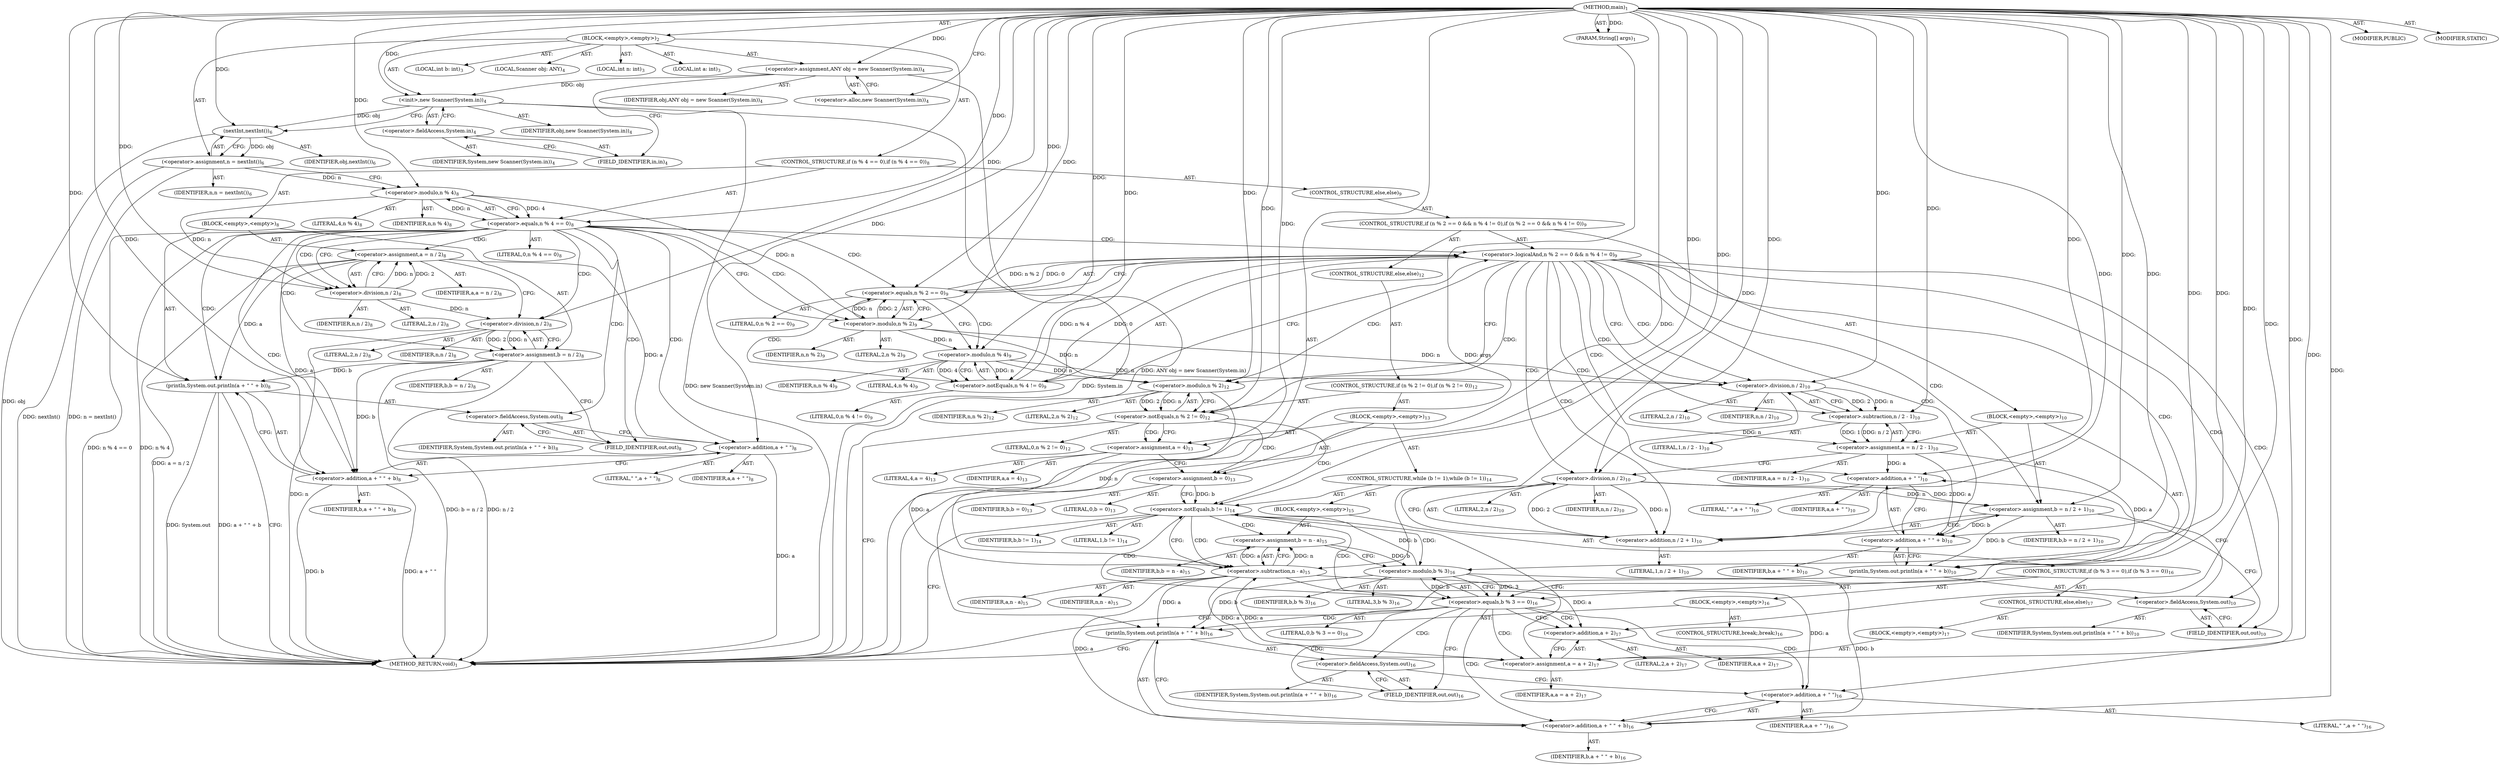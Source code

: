 digraph "main" {  
"19" [label = <(METHOD,main)<SUB>1</SUB>> ]
"20" [label = <(PARAM,String[] args)<SUB>1</SUB>> ]
"21" [label = <(BLOCK,&lt;empty&gt;,&lt;empty&gt;)<SUB>2</SUB>> ]
"22" [label = <(LOCAL,int n: int)<SUB>3</SUB>> ]
"23" [label = <(LOCAL,int a: int)<SUB>3</SUB>> ]
"24" [label = <(LOCAL,int b: int)<SUB>3</SUB>> ]
"4" [label = <(LOCAL,Scanner obj: ANY)<SUB>4</SUB>> ]
"25" [label = <(&lt;operator&gt;.assignment,ANY obj = new Scanner(System.in))<SUB>4</SUB>> ]
"26" [label = <(IDENTIFIER,obj,ANY obj = new Scanner(System.in))<SUB>4</SUB>> ]
"27" [label = <(&lt;operator&gt;.alloc,new Scanner(System.in))<SUB>4</SUB>> ]
"28" [label = <(&lt;init&gt;,new Scanner(System.in))<SUB>4</SUB>> ]
"3" [label = <(IDENTIFIER,obj,new Scanner(System.in))<SUB>4</SUB>> ]
"29" [label = <(&lt;operator&gt;.fieldAccess,System.in)<SUB>4</SUB>> ]
"30" [label = <(IDENTIFIER,System,new Scanner(System.in))<SUB>4</SUB>> ]
"31" [label = <(FIELD_IDENTIFIER,in,in)<SUB>4</SUB>> ]
"32" [label = <(&lt;operator&gt;.assignment,n = nextInt())<SUB>6</SUB>> ]
"33" [label = <(IDENTIFIER,n,n = nextInt())<SUB>6</SUB>> ]
"34" [label = <(nextInt,nextInt())<SUB>6</SUB>> ]
"35" [label = <(IDENTIFIER,obj,nextInt())<SUB>6</SUB>> ]
"36" [label = <(CONTROL_STRUCTURE,if (n % 4 == 0),if (n % 4 == 0))<SUB>8</SUB>> ]
"37" [label = <(&lt;operator&gt;.equals,n % 4 == 0)<SUB>8</SUB>> ]
"38" [label = <(&lt;operator&gt;.modulo,n % 4)<SUB>8</SUB>> ]
"39" [label = <(IDENTIFIER,n,n % 4)<SUB>8</SUB>> ]
"40" [label = <(LITERAL,4,n % 4)<SUB>8</SUB>> ]
"41" [label = <(LITERAL,0,n % 4 == 0)<SUB>8</SUB>> ]
"42" [label = <(BLOCK,&lt;empty&gt;,&lt;empty&gt;)<SUB>8</SUB>> ]
"43" [label = <(&lt;operator&gt;.assignment,a = n / 2)<SUB>8</SUB>> ]
"44" [label = <(IDENTIFIER,a,a = n / 2)<SUB>8</SUB>> ]
"45" [label = <(&lt;operator&gt;.division,n / 2)<SUB>8</SUB>> ]
"46" [label = <(IDENTIFIER,n,n / 2)<SUB>8</SUB>> ]
"47" [label = <(LITERAL,2,n / 2)<SUB>8</SUB>> ]
"48" [label = <(&lt;operator&gt;.assignment,b = n / 2)<SUB>8</SUB>> ]
"49" [label = <(IDENTIFIER,b,b = n / 2)<SUB>8</SUB>> ]
"50" [label = <(&lt;operator&gt;.division,n / 2)<SUB>8</SUB>> ]
"51" [label = <(IDENTIFIER,n,n / 2)<SUB>8</SUB>> ]
"52" [label = <(LITERAL,2,n / 2)<SUB>8</SUB>> ]
"53" [label = <(println,System.out.println(a + &quot; &quot; + b))<SUB>8</SUB>> ]
"54" [label = <(&lt;operator&gt;.fieldAccess,System.out)<SUB>8</SUB>> ]
"55" [label = <(IDENTIFIER,System,System.out.println(a + &quot; &quot; + b))<SUB>8</SUB>> ]
"56" [label = <(FIELD_IDENTIFIER,out,out)<SUB>8</SUB>> ]
"57" [label = <(&lt;operator&gt;.addition,a + &quot; &quot; + b)<SUB>8</SUB>> ]
"58" [label = <(&lt;operator&gt;.addition,a + &quot; &quot;)<SUB>8</SUB>> ]
"59" [label = <(IDENTIFIER,a,a + &quot; &quot;)<SUB>8</SUB>> ]
"60" [label = <(LITERAL,&quot; &quot;,a + &quot; &quot;)<SUB>8</SUB>> ]
"61" [label = <(IDENTIFIER,b,a + &quot; &quot; + b)<SUB>8</SUB>> ]
"62" [label = <(CONTROL_STRUCTURE,else,else)<SUB>9</SUB>> ]
"63" [label = <(CONTROL_STRUCTURE,if (n % 2 == 0 &amp;&amp; n % 4 != 0),if (n % 2 == 0 &amp;&amp; n % 4 != 0))<SUB>9</SUB>> ]
"64" [label = <(&lt;operator&gt;.logicalAnd,n % 2 == 0 &amp;&amp; n % 4 != 0)<SUB>9</SUB>> ]
"65" [label = <(&lt;operator&gt;.equals,n % 2 == 0)<SUB>9</SUB>> ]
"66" [label = <(&lt;operator&gt;.modulo,n % 2)<SUB>9</SUB>> ]
"67" [label = <(IDENTIFIER,n,n % 2)<SUB>9</SUB>> ]
"68" [label = <(LITERAL,2,n % 2)<SUB>9</SUB>> ]
"69" [label = <(LITERAL,0,n % 2 == 0)<SUB>9</SUB>> ]
"70" [label = <(&lt;operator&gt;.notEquals,n % 4 != 0)<SUB>9</SUB>> ]
"71" [label = <(&lt;operator&gt;.modulo,n % 4)<SUB>9</SUB>> ]
"72" [label = <(IDENTIFIER,n,n % 4)<SUB>9</SUB>> ]
"73" [label = <(LITERAL,4,n % 4)<SUB>9</SUB>> ]
"74" [label = <(LITERAL,0,n % 4 != 0)<SUB>9</SUB>> ]
"75" [label = <(BLOCK,&lt;empty&gt;,&lt;empty&gt;)<SUB>10</SUB>> ]
"76" [label = <(&lt;operator&gt;.assignment,a = n / 2 - 1)<SUB>10</SUB>> ]
"77" [label = <(IDENTIFIER,a,a = n / 2 - 1)<SUB>10</SUB>> ]
"78" [label = <(&lt;operator&gt;.subtraction,n / 2 - 1)<SUB>10</SUB>> ]
"79" [label = <(&lt;operator&gt;.division,n / 2)<SUB>10</SUB>> ]
"80" [label = <(IDENTIFIER,n,n / 2)<SUB>10</SUB>> ]
"81" [label = <(LITERAL,2,n / 2)<SUB>10</SUB>> ]
"82" [label = <(LITERAL,1,n / 2 - 1)<SUB>10</SUB>> ]
"83" [label = <(&lt;operator&gt;.assignment,b = n / 2 + 1)<SUB>10</SUB>> ]
"84" [label = <(IDENTIFIER,b,b = n / 2 + 1)<SUB>10</SUB>> ]
"85" [label = <(&lt;operator&gt;.addition,n / 2 + 1)<SUB>10</SUB>> ]
"86" [label = <(&lt;operator&gt;.division,n / 2)<SUB>10</SUB>> ]
"87" [label = <(IDENTIFIER,n,n / 2)<SUB>10</SUB>> ]
"88" [label = <(LITERAL,2,n / 2)<SUB>10</SUB>> ]
"89" [label = <(LITERAL,1,n / 2 + 1)<SUB>10</SUB>> ]
"90" [label = <(println,System.out.println(a + &quot; &quot; + b))<SUB>10</SUB>> ]
"91" [label = <(&lt;operator&gt;.fieldAccess,System.out)<SUB>10</SUB>> ]
"92" [label = <(IDENTIFIER,System,System.out.println(a + &quot; &quot; + b))<SUB>10</SUB>> ]
"93" [label = <(FIELD_IDENTIFIER,out,out)<SUB>10</SUB>> ]
"94" [label = <(&lt;operator&gt;.addition,a + &quot; &quot; + b)<SUB>10</SUB>> ]
"95" [label = <(&lt;operator&gt;.addition,a + &quot; &quot;)<SUB>10</SUB>> ]
"96" [label = <(IDENTIFIER,a,a + &quot; &quot;)<SUB>10</SUB>> ]
"97" [label = <(LITERAL,&quot; &quot;,a + &quot; &quot;)<SUB>10</SUB>> ]
"98" [label = <(IDENTIFIER,b,a + &quot; &quot; + b)<SUB>10</SUB>> ]
"99" [label = <(CONTROL_STRUCTURE,else,else)<SUB>12</SUB>> ]
"100" [label = <(CONTROL_STRUCTURE,if (n % 2 != 0),if (n % 2 != 0))<SUB>12</SUB>> ]
"101" [label = <(&lt;operator&gt;.notEquals,n % 2 != 0)<SUB>12</SUB>> ]
"102" [label = <(&lt;operator&gt;.modulo,n % 2)<SUB>12</SUB>> ]
"103" [label = <(IDENTIFIER,n,n % 2)<SUB>12</SUB>> ]
"104" [label = <(LITERAL,2,n % 2)<SUB>12</SUB>> ]
"105" [label = <(LITERAL,0,n % 2 != 0)<SUB>12</SUB>> ]
"106" [label = <(BLOCK,&lt;empty&gt;,&lt;empty&gt;)<SUB>13</SUB>> ]
"107" [label = <(&lt;operator&gt;.assignment,a = 4)<SUB>13</SUB>> ]
"108" [label = <(IDENTIFIER,a,a = 4)<SUB>13</SUB>> ]
"109" [label = <(LITERAL,4,a = 4)<SUB>13</SUB>> ]
"110" [label = <(&lt;operator&gt;.assignment,b = 0)<SUB>13</SUB>> ]
"111" [label = <(IDENTIFIER,b,b = 0)<SUB>13</SUB>> ]
"112" [label = <(LITERAL,0,b = 0)<SUB>13</SUB>> ]
"113" [label = <(CONTROL_STRUCTURE,while (b != 1),while (b != 1))<SUB>14</SUB>> ]
"114" [label = <(&lt;operator&gt;.notEquals,b != 1)<SUB>14</SUB>> ]
"115" [label = <(IDENTIFIER,b,b != 1)<SUB>14</SUB>> ]
"116" [label = <(LITERAL,1,b != 1)<SUB>14</SUB>> ]
"117" [label = <(BLOCK,&lt;empty&gt;,&lt;empty&gt;)<SUB>15</SUB>> ]
"118" [label = <(&lt;operator&gt;.assignment,b = n - a)<SUB>15</SUB>> ]
"119" [label = <(IDENTIFIER,b,b = n - a)<SUB>15</SUB>> ]
"120" [label = <(&lt;operator&gt;.subtraction,n - a)<SUB>15</SUB>> ]
"121" [label = <(IDENTIFIER,n,n - a)<SUB>15</SUB>> ]
"122" [label = <(IDENTIFIER,a,n - a)<SUB>15</SUB>> ]
"123" [label = <(CONTROL_STRUCTURE,if (b % 3 == 0),if (b % 3 == 0))<SUB>16</SUB>> ]
"124" [label = <(&lt;operator&gt;.equals,b % 3 == 0)<SUB>16</SUB>> ]
"125" [label = <(&lt;operator&gt;.modulo,b % 3)<SUB>16</SUB>> ]
"126" [label = <(IDENTIFIER,b,b % 3)<SUB>16</SUB>> ]
"127" [label = <(LITERAL,3,b % 3)<SUB>16</SUB>> ]
"128" [label = <(LITERAL,0,b % 3 == 0)<SUB>16</SUB>> ]
"129" [label = <(BLOCK,&lt;empty&gt;,&lt;empty&gt;)<SUB>16</SUB>> ]
"130" [label = <(println,System.out.println(a + &quot; &quot; + b))<SUB>16</SUB>> ]
"131" [label = <(&lt;operator&gt;.fieldAccess,System.out)<SUB>16</SUB>> ]
"132" [label = <(IDENTIFIER,System,System.out.println(a + &quot; &quot; + b))<SUB>16</SUB>> ]
"133" [label = <(FIELD_IDENTIFIER,out,out)<SUB>16</SUB>> ]
"134" [label = <(&lt;operator&gt;.addition,a + &quot; &quot; + b)<SUB>16</SUB>> ]
"135" [label = <(&lt;operator&gt;.addition,a + &quot; &quot;)<SUB>16</SUB>> ]
"136" [label = <(IDENTIFIER,a,a + &quot; &quot;)<SUB>16</SUB>> ]
"137" [label = <(LITERAL,&quot; &quot;,a + &quot; &quot;)<SUB>16</SUB>> ]
"138" [label = <(IDENTIFIER,b,a + &quot; &quot; + b)<SUB>16</SUB>> ]
"139" [label = <(CONTROL_STRUCTURE,break;,break;)<SUB>16</SUB>> ]
"140" [label = <(CONTROL_STRUCTURE,else,else)<SUB>17</SUB>> ]
"141" [label = <(BLOCK,&lt;empty&gt;,&lt;empty&gt;)<SUB>17</SUB>> ]
"142" [label = <(&lt;operator&gt;.assignment,a = a + 2)<SUB>17</SUB>> ]
"143" [label = <(IDENTIFIER,a,a = a + 2)<SUB>17</SUB>> ]
"144" [label = <(&lt;operator&gt;.addition,a + 2)<SUB>17</SUB>> ]
"145" [label = <(IDENTIFIER,a,a + 2)<SUB>17</SUB>> ]
"146" [label = <(LITERAL,2,a + 2)<SUB>17</SUB>> ]
"147" [label = <(MODIFIER,PUBLIC)> ]
"148" [label = <(MODIFIER,STATIC)> ]
"149" [label = <(METHOD_RETURN,void)<SUB>1</SUB>> ]
  "19" -> "20"  [ label = "AST: "] 
  "19" -> "21"  [ label = "AST: "] 
  "19" -> "147"  [ label = "AST: "] 
  "19" -> "148"  [ label = "AST: "] 
  "19" -> "149"  [ label = "AST: "] 
  "21" -> "22"  [ label = "AST: "] 
  "21" -> "23"  [ label = "AST: "] 
  "21" -> "24"  [ label = "AST: "] 
  "21" -> "4"  [ label = "AST: "] 
  "21" -> "25"  [ label = "AST: "] 
  "21" -> "28"  [ label = "AST: "] 
  "21" -> "32"  [ label = "AST: "] 
  "21" -> "36"  [ label = "AST: "] 
  "25" -> "26"  [ label = "AST: "] 
  "25" -> "27"  [ label = "AST: "] 
  "28" -> "3"  [ label = "AST: "] 
  "28" -> "29"  [ label = "AST: "] 
  "29" -> "30"  [ label = "AST: "] 
  "29" -> "31"  [ label = "AST: "] 
  "32" -> "33"  [ label = "AST: "] 
  "32" -> "34"  [ label = "AST: "] 
  "34" -> "35"  [ label = "AST: "] 
  "36" -> "37"  [ label = "AST: "] 
  "36" -> "42"  [ label = "AST: "] 
  "36" -> "62"  [ label = "AST: "] 
  "37" -> "38"  [ label = "AST: "] 
  "37" -> "41"  [ label = "AST: "] 
  "38" -> "39"  [ label = "AST: "] 
  "38" -> "40"  [ label = "AST: "] 
  "42" -> "43"  [ label = "AST: "] 
  "42" -> "48"  [ label = "AST: "] 
  "42" -> "53"  [ label = "AST: "] 
  "43" -> "44"  [ label = "AST: "] 
  "43" -> "45"  [ label = "AST: "] 
  "45" -> "46"  [ label = "AST: "] 
  "45" -> "47"  [ label = "AST: "] 
  "48" -> "49"  [ label = "AST: "] 
  "48" -> "50"  [ label = "AST: "] 
  "50" -> "51"  [ label = "AST: "] 
  "50" -> "52"  [ label = "AST: "] 
  "53" -> "54"  [ label = "AST: "] 
  "53" -> "57"  [ label = "AST: "] 
  "54" -> "55"  [ label = "AST: "] 
  "54" -> "56"  [ label = "AST: "] 
  "57" -> "58"  [ label = "AST: "] 
  "57" -> "61"  [ label = "AST: "] 
  "58" -> "59"  [ label = "AST: "] 
  "58" -> "60"  [ label = "AST: "] 
  "62" -> "63"  [ label = "AST: "] 
  "63" -> "64"  [ label = "AST: "] 
  "63" -> "75"  [ label = "AST: "] 
  "63" -> "99"  [ label = "AST: "] 
  "64" -> "65"  [ label = "AST: "] 
  "64" -> "70"  [ label = "AST: "] 
  "65" -> "66"  [ label = "AST: "] 
  "65" -> "69"  [ label = "AST: "] 
  "66" -> "67"  [ label = "AST: "] 
  "66" -> "68"  [ label = "AST: "] 
  "70" -> "71"  [ label = "AST: "] 
  "70" -> "74"  [ label = "AST: "] 
  "71" -> "72"  [ label = "AST: "] 
  "71" -> "73"  [ label = "AST: "] 
  "75" -> "76"  [ label = "AST: "] 
  "75" -> "83"  [ label = "AST: "] 
  "75" -> "90"  [ label = "AST: "] 
  "76" -> "77"  [ label = "AST: "] 
  "76" -> "78"  [ label = "AST: "] 
  "78" -> "79"  [ label = "AST: "] 
  "78" -> "82"  [ label = "AST: "] 
  "79" -> "80"  [ label = "AST: "] 
  "79" -> "81"  [ label = "AST: "] 
  "83" -> "84"  [ label = "AST: "] 
  "83" -> "85"  [ label = "AST: "] 
  "85" -> "86"  [ label = "AST: "] 
  "85" -> "89"  [ label = "AST: "] 
  "86" -> "87"  [ label = "AST: "] 
  "86" -> "88"  [ label = "AST: "] 
  "90" -> "91"  [ label = "AST: "] 
  "90" -> "94"  [ label = "AST: "] 
  "91" -> "92"  [ label = "AST: "] 
  "91" -> "93"  [ label = "AST: "] 
  "94" -> "95"  [ label = "AST: "] 
  "94" -> "98"  [ label = "AST: "] 
  "95" -> "96"  [ label = "AST: "] 
  "95" -> "97"  [ label = "AST: "] 
  "99" -> "100"  [ label = "AST: "] 
  "100" -> "101"  [ label = "AST: "] 
  "100" -> "106"  [ label = "AST: "] 
  "101" -> "102"  [ label = "AST: "] 
  "101" -> "105"  [ label = "AST: "] 
  "102" -> "103"  [ label = "AST: "] 
  "102" -> "104"  [ label = "AST: "] 
  "106" -> "107"  [ label = "AST: "] 
  "106" -> "110"  [ label = "AST: "] 
  "106" -> "113"  [ label = "AST: "] 
  "107" -> "108"  [ label = "AST: "] 
  "107" -> "109"  [ label = "AST: "] 
  "110" -> "111"  [ label = "AST: "] 
  "110" -> "112"  [ label = "AST: "] 
  "113" -> "114"  [ label = "AST: "] 
  "113" -> "117"  [ label = "AST: "] 
  "114" -> "115"  [ label = "AST: "] 
  "114" -> "116"  [ label = "AST: "] 
  "117" -> "118"  [ label = "AST: "] 
  "117" -> "123"  [ label = "AST: "] 
  "118" -> "119"  [ label = "AST: "] 
  "118" -> "120"  [ label = "AST: "] 
  "120" -> "121"  [ label = "AST: "] 
  "120" -> "122"  [ label = "AST: "] 
  "123" -> "124"  [ label = "AST: "] 
  "123" -> "129"  [ label = "AST: "] 
  "123" -> "140"  [ label = "AST: "] 
  "124" -> "125"  [ label = "AST: "] 
  "124" -> "128"  [ label = "AST: "] 
  "125" -> "126"  [ label = "AST: "] 
  "125" -> "127"  [ label = "AST: "] 
  "129" -> "130"  [ label = "AST: "] 
  "129" -> "139"  [ label = "AST: "] 
  "130" -> "131"  [ label = "AST: "] 
  "130" -> "134"  [ label = "AST: "] 
  "131" -> "132"  [ label = "AST: "] 
  "131" -> "133"  [ label = "AST: "] 
  "134" -> "135"  [ label = "AST: "] 
  "134" -> "138"  [ label = "AST: "] 
  "135" -> "136"  [ label = "AST: "] 
  "135" -> "137"  [ label = "AST: "] 
  "140" -> "141"  [ label = "AST: "] 
  "141" -> "142"  [ label = "AST: "] 
  "142" -> "143"  [ label = "AST: "] 
  "142" -> "144"  [ label = "AST: "] 
  "144" -> "145"  [ label = "AST: "] 
  "144" -> "146"  [ label = "AST: "] 
  "25" -> "31"  [ label = "CFG: "] 
  "28" -> "34"  [ label = "CFG: "] 
  "32" -> "38"  [ label = "CFG: "] 
  "27" -> "25"  [ label = "CFG: "] 
  "29" -> "28"  [ label = "CFG: "] 
  "34" -> "32"  [ label = "CFG: "] 
  "37" -> "45"  [ label = "CFG: "] 
  "37" -> "66"  [ label = "CFG: "] 
  "31" -> "29"  [ label = "CFG: "] 
  "38" -> "37"  [ label = "CFG: "] 
  "43" -> "50"  [ label = "CFG: "] 
  "48" -> "56"  [ label = "CFG: "] 
  "53" -> "149"  [ label = "CFG: "] 
  "45" -> "43"  [ label = "CFG: "] 
  "50" -> "48"  [ label = "CFG: "] 
  "54" -> "58"  [ label = "CFG: "] 
  "57" -> "53"  [ label = "CFG: "] 
  "64" -> "79"  [ label = "CFG: "] 
  "64" -> "102"  [ label = "CFG: "] 
  "56" -> "54"  [ label = "CFG: "] 
  "58" -> "57"  [ label = "CFG: "] 
  "65" -> "64"  [ label = "CFG: "] 
  "65" -> "71"  [ label = "CFG: "] 
  "70" -> "64"  [ label = "CFG: "] 
  "76" -> "86"  [ label = "CFG: "] 
  "83" -> "93"  [ label = "CFG: "] 
  "90" -> "149"  [ label = "CFG: "] 
  "66" -> "65"  [ label = "CFG: "] 
  "71" -> "70"  [ label = "CFG: "] 
  "78" -> "76"  [ label = "CFG: "] 
  "85" -> "83"  [ label = "CFG: "] 
  "91" -> "95"  [ label = "CFG: "] 
  "94" -> "90"  [ label = "CFG: "] 
  "101" -> "149"  [ label = "CFG: "] 
  "101" -> "107"  [ label = "CFG: "] 
  "79" -> "78"  [ label = "CFG: "] 
  "86" -> "85"  [ label = "CFG: "] 
  "93" -> "91"  [ label = "CFG: "] 
  "95" -> "94"  [ label = "CFG: "] 
  "102" -> "101"  [ label = "CFG: "] 
  "107" -> "110"  [ label = "CFG: "] 
  "110" -> "114"  [ label = "CFG: "] 
  "114" -> "149"  [ label = "CFG: "] 
  "114" -> "120"  [ label = "CFG: "] 
  "118" -> "125"  [ label = "CFG: "] 
  "120" -> "118"  [ label = "CFG: "] 
  "124" -> "133"  [ label = "CFG: "] 
  "124" -> "144"  [ label = "CFG: "] 
  "125" -> "124"  [ label = "CFG: "] 
  "130" -> "149"  [ label = "CFG: "] 
  "131" -> "135"  [ label = "CFG: "] 
  "134" -> "130"  [ label = "CFG: "] 
  "142" -> "114"  [ label = "CFG: "] 
  "133" -> "131"  [ label = "CFG: "] 
  "135" -> "134"  [ label = "CFG: "] 
  "144" -> "142"  [ label = "CFG: "] 
  "19" -> "27"  [ label = "CFG: "] 
  "20" -> "149"  [ label = "DDG: args"] 
  "25" -> "149"  [ label = "DDG: ANY obj = new Scanner(System.in)"] 
  "28" -> "149"  [ label = "DDG: System.in"] 
  "28" -> "149"  [ label = "DDG: new Scanner(System.in)"] 
  "34" -> "149"  [ label = "DDG: obj"] 
  "32" -> "149"  [ label = "DDG: nextInt()"] 
  "32" -> "149"  [ label = "DDG: n = nextInt()"] 
  "37" -> "149"  [ label = "DDG: n % 4"] 
  "37" -> "149"  [ label = "DDG: n % 4 == 0"] 
  "43" -> "149"  [ label = "DDG: a = n / 2"] 
  "50" -> "149"  [ label = "DDG: n"] 
  "48" -> "149"  [ label = "DDG: n / 2"] 
  "48" -> "149"  [ label = "DDG: b = n / 2"] 
  "53" -> "149"  [ label = "DDG: System.out"] 
  "58" -> "149"  [ label = "DDG: a"] 
  "57" -> "149"  [ label = "DDG: a + &quot; &quot;"] 
  "57" -> "149"  [ label = "DDG: b"] 
  "53" -> "149"  [ label = "DDG: a + &quot; &quot; + b"] 
  "19" -> "20"  [ label = "DDG: "] 
  "19" -> "25"  [ label = "DDG: "] 
  "34" -> "32"  [ label = "DDG: obj"] 
  "25" -> "28"  [ label = "DDG: obj"] 
  "19" -> "28"  [ label = "DDG: "] 
  "28" -> "34"  [ label = "DDG: obj"] 
  "19" -> "34"  [ label = "DDG: "] 
  "38" -> "37"  [ label = "DDG: n"] 
  "38" -> "37"  [ label = "DDG: 4"] 
  "19" -> "37"  [ label = "DDG: "] 
  "45" -> "43"  [ label = "DDG: n"] 
  "45" -> "43"  [ label = "DDG: 2"] 
  "50" -> "48"  [ label = "DDG: n"] 
  "50" -> "48"  [ label = "DDG: 2"] 
  "32" -> "38"  [ label = "DDG: n"] 
  "19" -> "38"  [ label = "DDG: "] 
  "43" -> "53"  [ label = "DDG: a"] 
  "19" -> "53"  [ label = "DDG: "] 
  "48" -> "53"  [ label = "DDG: b"] 
  "38" -> "45"  [ label = "DDG: n"] 
  "19" -> "45"  [ label = "DDG: "] 
  "45" -> "50"  [ label = "DDG: n"] 
  "19" -> "50"  [ label = "DDG: "] 
  "43" -> "57"  [ label = "DDG: a"] 
  "19" -> "57"  [ label = "DDG: "] 
  "48" -> "57"  [ label = "DDG: b"] 
  "65" -> "64"  [ label = "DDG: n % 2"] 
  "65" -> "64"  [ label = "DDG: 0"] 
  "70" -> "64"  [ label = "DDG: n % 4"] 
  "70" -> "64"  [ label = "DDG: 0"] 
  "78" -> "76"  [ label = "DDG: n / 2"] 
  "78" -> "76"  [ label = "DDG: 1"] 
  "86" -> "83"  [ label = "DDG: n"] 
  "86" -> "83"  [ label = "DDG: 2"] 
  "19" -> "83"  [ label = "DDG: "] 
  "43" -> "58"  [ label = "DDG: a"] 
  "19" -> "58"  [ label = "DDG: "] 
  "66" -> "65"  [ label = "DDG: n"] 
  "66" -> "65"  [ label = "DDG: 2"] 
  "19" -> "65"  [ label = "DDG: "] 
  "71" -> "70"  [ label = "DDG: n"] 
  "71" -> "70"  [ label = "DDG: 4"] 
  "19" -> "70"  [ label = "DDG: "] 
  "76" -> "90"  [ label = "DDG: a"] 
  "19" -> "90"  [ label = "DDG: "] 
  "83" -> "90"  [ label = "DDG: b"] 
  "38" -> "66"  [ label = "DDG: n"] 
  "19" -> "66"  [ label = "DDG: "] 
  "66" -> "71"  [ label = "DDG: n"] 
  "19" -> "71"  [ label = "DDG: "] 
  "79" -> "78"  [ label = "DDG: n"] 
  "79" -> "78"  [ label = "DDG: 2"] 
  "19" -> "78"  [ label = "DDG: "] 
  "86" -> "85"  [ label = "DDG: n"] 
  "86" -> "85"  [ label = "DDG: 2"] 
  "19" -> "85"  [ label = "DDG: "] 
  "76" -> "94"  [ label = "DDG: a"] 
  "19" -> "94"  [ label = "DDG: "] 
  "83" -> "94"  [ label = "DDG: b"] 
  "102" -> "101"  [ label = "DDG: n"] 
  "102" -> "101"  [ label = "DDG: 2"] 
  "19" -> "101"  [ label = "DDG: "] 
  "19" -> "107"  [ label = "DDG: "] 
  "19" -> "110"  [ label = "DDG: "] 
  "66" -> "79"  [ label = "DDG: n"] 
  "71" -> "79"  [ label = "DDG: n"] 
  "19" -> "79"  [ label = "DDG: "] 
  "79" -> "86"  [ label = "DDG: n"] 
  "19" -> "86"  [ label = "DDG: "] 
  "76" -> "95"  [ label = "DDG: a"] 
  "19" -> "95"  [ label = "DDG: "] 
  "66" -> "102"  [ label = "DDG: n"] 
  "71" -> "102"  [ label = "DDG: n"] 
  "19" -> "102"  [ label = "DDG: "] 
  "110" -> "114"  [ label = "DDG: b"] 
  "125" -> "114"  [ label = "DDG: b"] 
  "19" -> "114"  [ label = "DDG: "] 
  "120" -> "118"  [ label = "DDG: n"] 
  "120" -> "118"  [ label = "DDG: a"] 
  "102" -> "120"  [ label = "DDG: n"] 
  "19" -> "120"  [ label = "DDG: "] 
  "107" -> "120"  [ label = "DDG: a"] 
  "142" -> "120"  [ label = "DDG: a"] 
  "125" -> "124"  [ label = "DDG: b"] 
  "125" -> "124"  [ label = "DDG: 3"] 
  "19" -> "124"  [ label = "DDG: "] 
  "118" -> "125"  [ label = "DDG: b"] 
  "19" -> "125"  [ label = "DDG: "] 
  "120" -> "130"  [ label = "DDG: a"] 
  "19" -> "130"  [ label = "DDG: "] 
  "125" -> "130"  [ label = "DDG: b"] 
  "120" -> "142"  [ label = "DDG: a"] 
  "19" -> "142"  [ label = "DDG: "] 
  "120" -> "134"  [ label = "DDG: a"] 
  "19" -> "134"  [ label = "DDG: "] 
  "125" -> "134"  [ label = "DDG: b"] 
  "120" -> "135"  [ label = "DDG: a"] 
  "19" -> "135"  [ label = "DDG: "] 
  "120" -> "144"  [ label = "DDG: a"] 
  "19" -> "144"  [ label = "DDG: "] 
  "37" -> "48"  [ label = "CDG: "] 
  "37" -> "64"  [ label = "CDG: "] 
  "37" -> "57"  [ label = "CDG: "] 
  "37" -> "66"  [ label = "CDG: "] 
  "37" -> "56"  [ label = "CDG: "] 
  "37" -> "45"  [ label = "CDG: "] 
  "37" -> "65"  [ label = "CDG: "] 
  "37" -> "50"  [ label = "CDG: "] 
  "37" -> "54"  [ label = "CDG: "] 
  "37" -> "43"  [ label = "CDG: "] 
  "37" -> "58"  [ label = "CDG: "] 
  "37" -> "53"  [ label = "CDG: "] 
  "64" -> "94"  [ label = "CDG: "] 
  "64" -> "102"  [ label = "CDG: "] 
  "64" -> "85"  [ label = "CDG: "] 
  "64" -> "95"  [ label = "CDG: "] 
  "64" -> "76"  [ label = "CDG: "] 
  "64" -> "91"  [ label = "CDG: "] 
  "64" -> "93"  [ label = "CDG: "] 
  "64" -> "101"  [ label = "CDG: "] 
  "64" -> "90"  [ label = "CDG: "] 
  "64" -> "79"  [ label = "CDG: "] 
  "64" -> "83"  [ label = "CDG: "] 
  "64" -> "78"  [ label = "CDG: "] 
  "64" -> "86"  [ label = "CDG: "] 
  "65" -> "71"  [ label = "CDG: "] 
  "65" -> "70"  [ label = "CDG: "] 
  "101" -> "107"  [ label = "CDG: "] 
  "101" -> "114"  [ label = "CDG: "] 
  "101" -> "110"  [ label = "CDG: "] 
  "114" -> "120"  [ label = "CDG: "] 
  "114" -> "118"  [ label = "CDG: "] 
  "114" -> "124"  [ label = "CDG: "] 
  "114" -> "125"  [ label = "CDG: "] 
  "124" -> "114"  [ label = "CDG: "] 
  "124" -> "131"  [ label = "CDG: "] 
  "124" -> "142"  [ label = "CDG: "] 
  "124" -> "144"  [ label = "CDG: "] 
  "124" -> "134"  [ label = "CDG: "] 
  "124" -> "130"  [ label = "CDG: "] 
  "124" -> "135"  [ label = "CDG: "] 
  "124" -> "133"  [ label = "CDG: "] 
}
